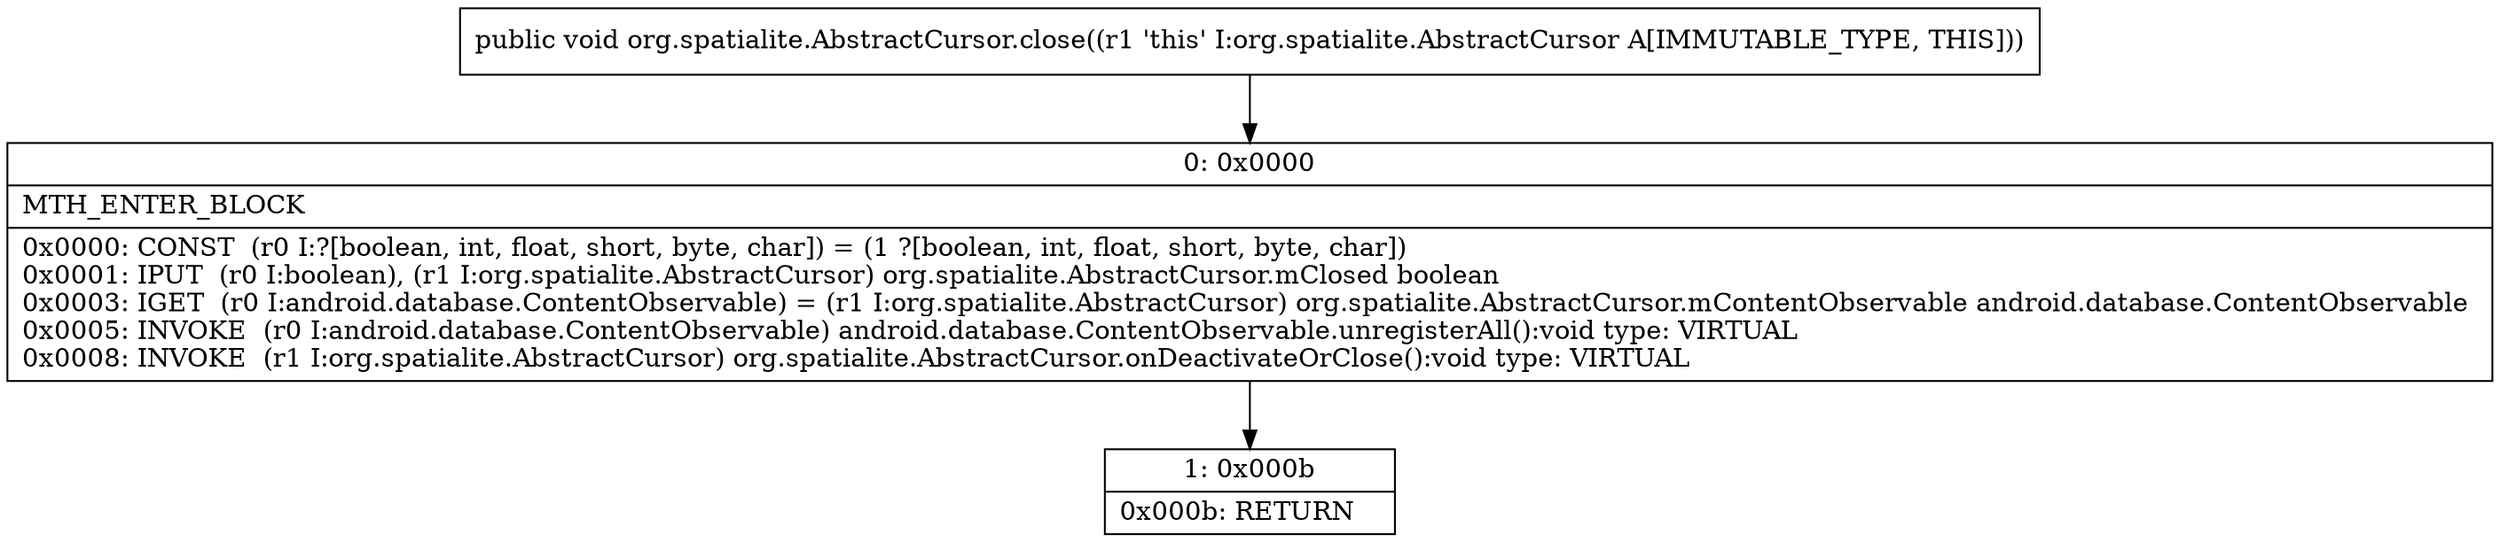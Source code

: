 digraph "CFG fororg.spatialite.AbstractCursor.close()V" {
Node_0 [shape=record,label="{0\:\ 0x0000|MTH_ENTER_BLOCK\l|0x0000: CONST  (r0 I:?[boolean, int, float, short, byte, char]) = (1 ?[boolean, int, float, short, byte, char]) \l0x0001: IPUT  (r0 I:boolean), (r1 I:org.spatialite.AbstractCursor) org.spatialite.AbstractCursor.mClosed boolean \l0x0003: IGET  (r0 I:android.database.ContentObservable) = (r1 I:org.spatialite.AbstractCursor) org.spatialite.AbstractCursor.mContentObservable android.database.ContentObservable \l0x0005: INVOKE  (r0 I:android.database.ContentObservable) android.database.ContentObservable.unregisterAll():void type: VIRTUAL \l0x0008: INVOKE  (r1 I:org.spatialite.AbstractCursor) org.spatialite.AbstractCursor.onDeactivateOrClose():void type: VIRTUAL \l}"];
Node_1 [shape=record,label="{1\:\ 0x000b|0x000b: RETURN   \l}"];
MethodNode[shape=record,label="{public void org.spatialite.AbstractCursor.close((r1 'this' I:org.spatialite.AbstractCursor A[IMMUTABLE_TYPE, THIS])) }"];
MethodNode -> Node_0;
Node_0 -> Node_1;
}

